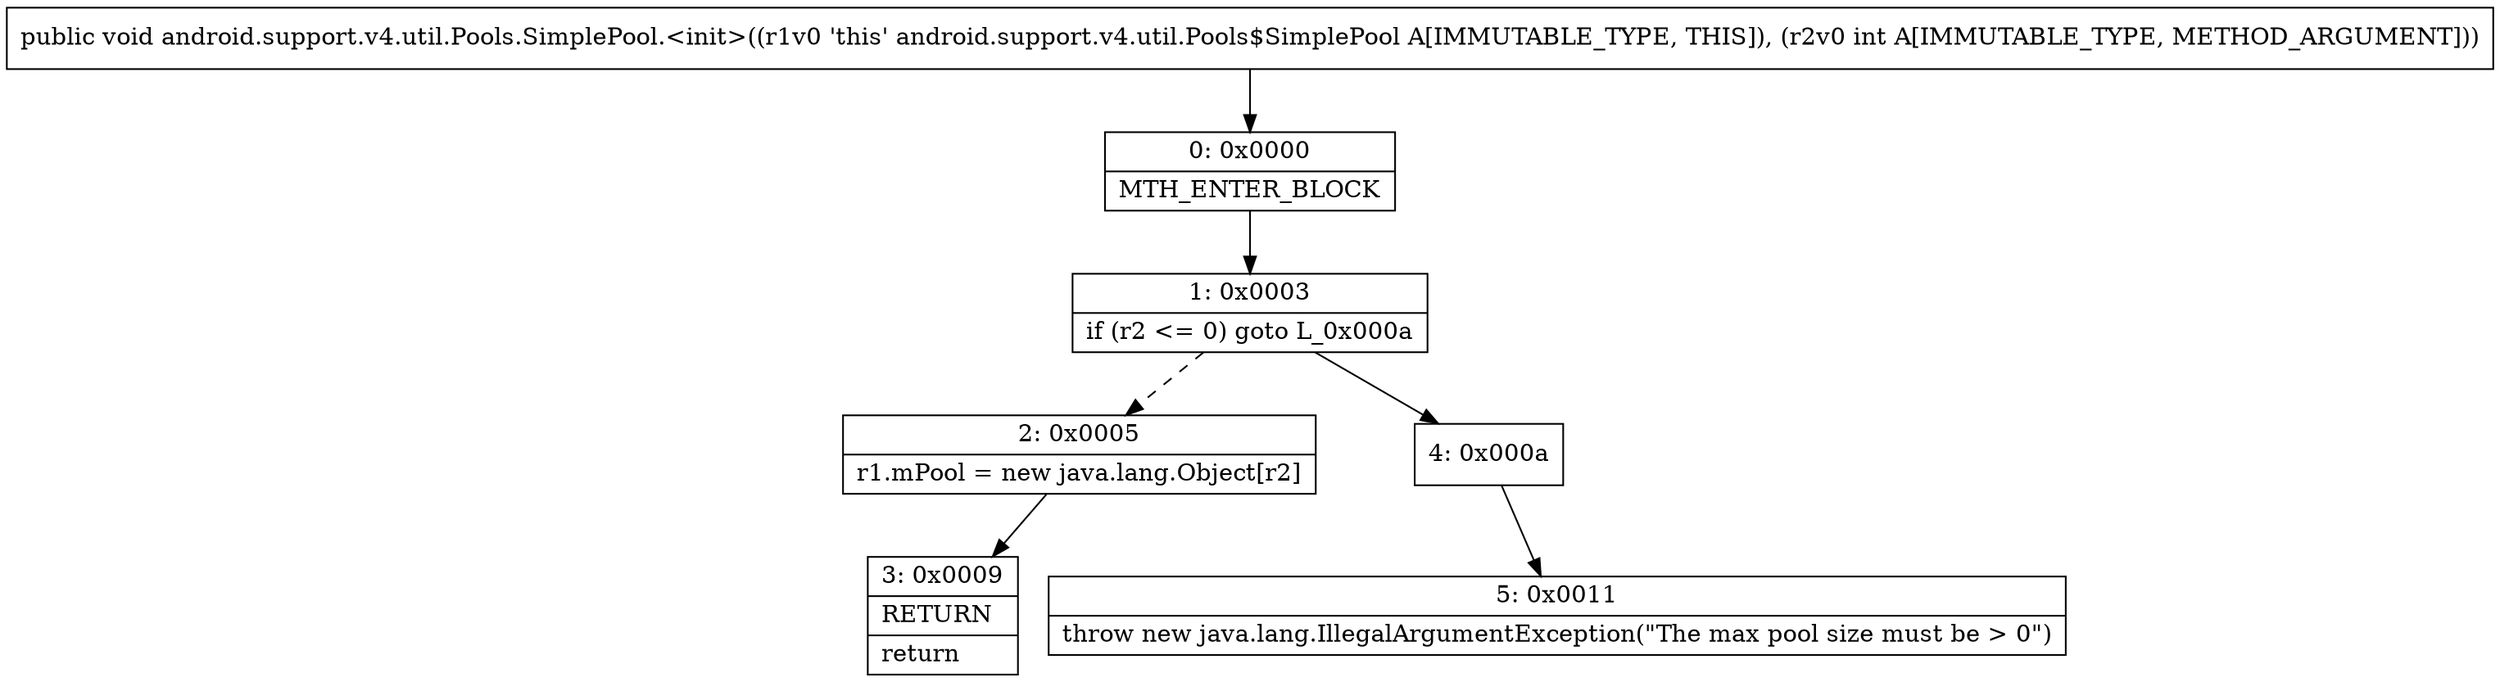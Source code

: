 digraph "CFG forandroid.support.v4.util.Pools.SimplePool.\<init\>(I)V" {
Node_0 [shape=record,label="{0\:\ 0x0000|MTH_ENTER_BLOCK\l}"];
Node_1 [shape=record,label="{1\:\ 0x0003|if (r2 \<= 0) goto L_0x000a\l}"];
Node_2 [shape=record,label="{2\:\ 0x0005|r1.mPool = new java.lang.Object[r2]\l}"];
Node_3 [shape=record,label="{3\:\ 0x0009|RETURN\l|return\l}"];
Node_4 [shape=record,label="{4\:\ 0x000a}"];
Node_5 [shape=record,label="{5\:\ 0x0011|throw new java.lang.IllegalArgumentException(\"The max pool size must be \> 0\")\l}"];
MethodNode[shape=record,label="{public void android.support.v4.util.Pools.SimplePool.\<init\>((r1v0 'this' android.support.v4.util.Pools$SimplePool A[IMMUTABLE_TYPE, THIS]), (r2v0 int A[IMMUTABLE_TYPE, METHOD_ARGUMENT])) }"];
MethodNode -> Node_0;
Node_0 -> Node_1;
Node_1 -> Node_2[style=dashed];
Node_1 -> Node_4;
Node_2 -> Node_3;
Node_4 -> Node_5;
}

